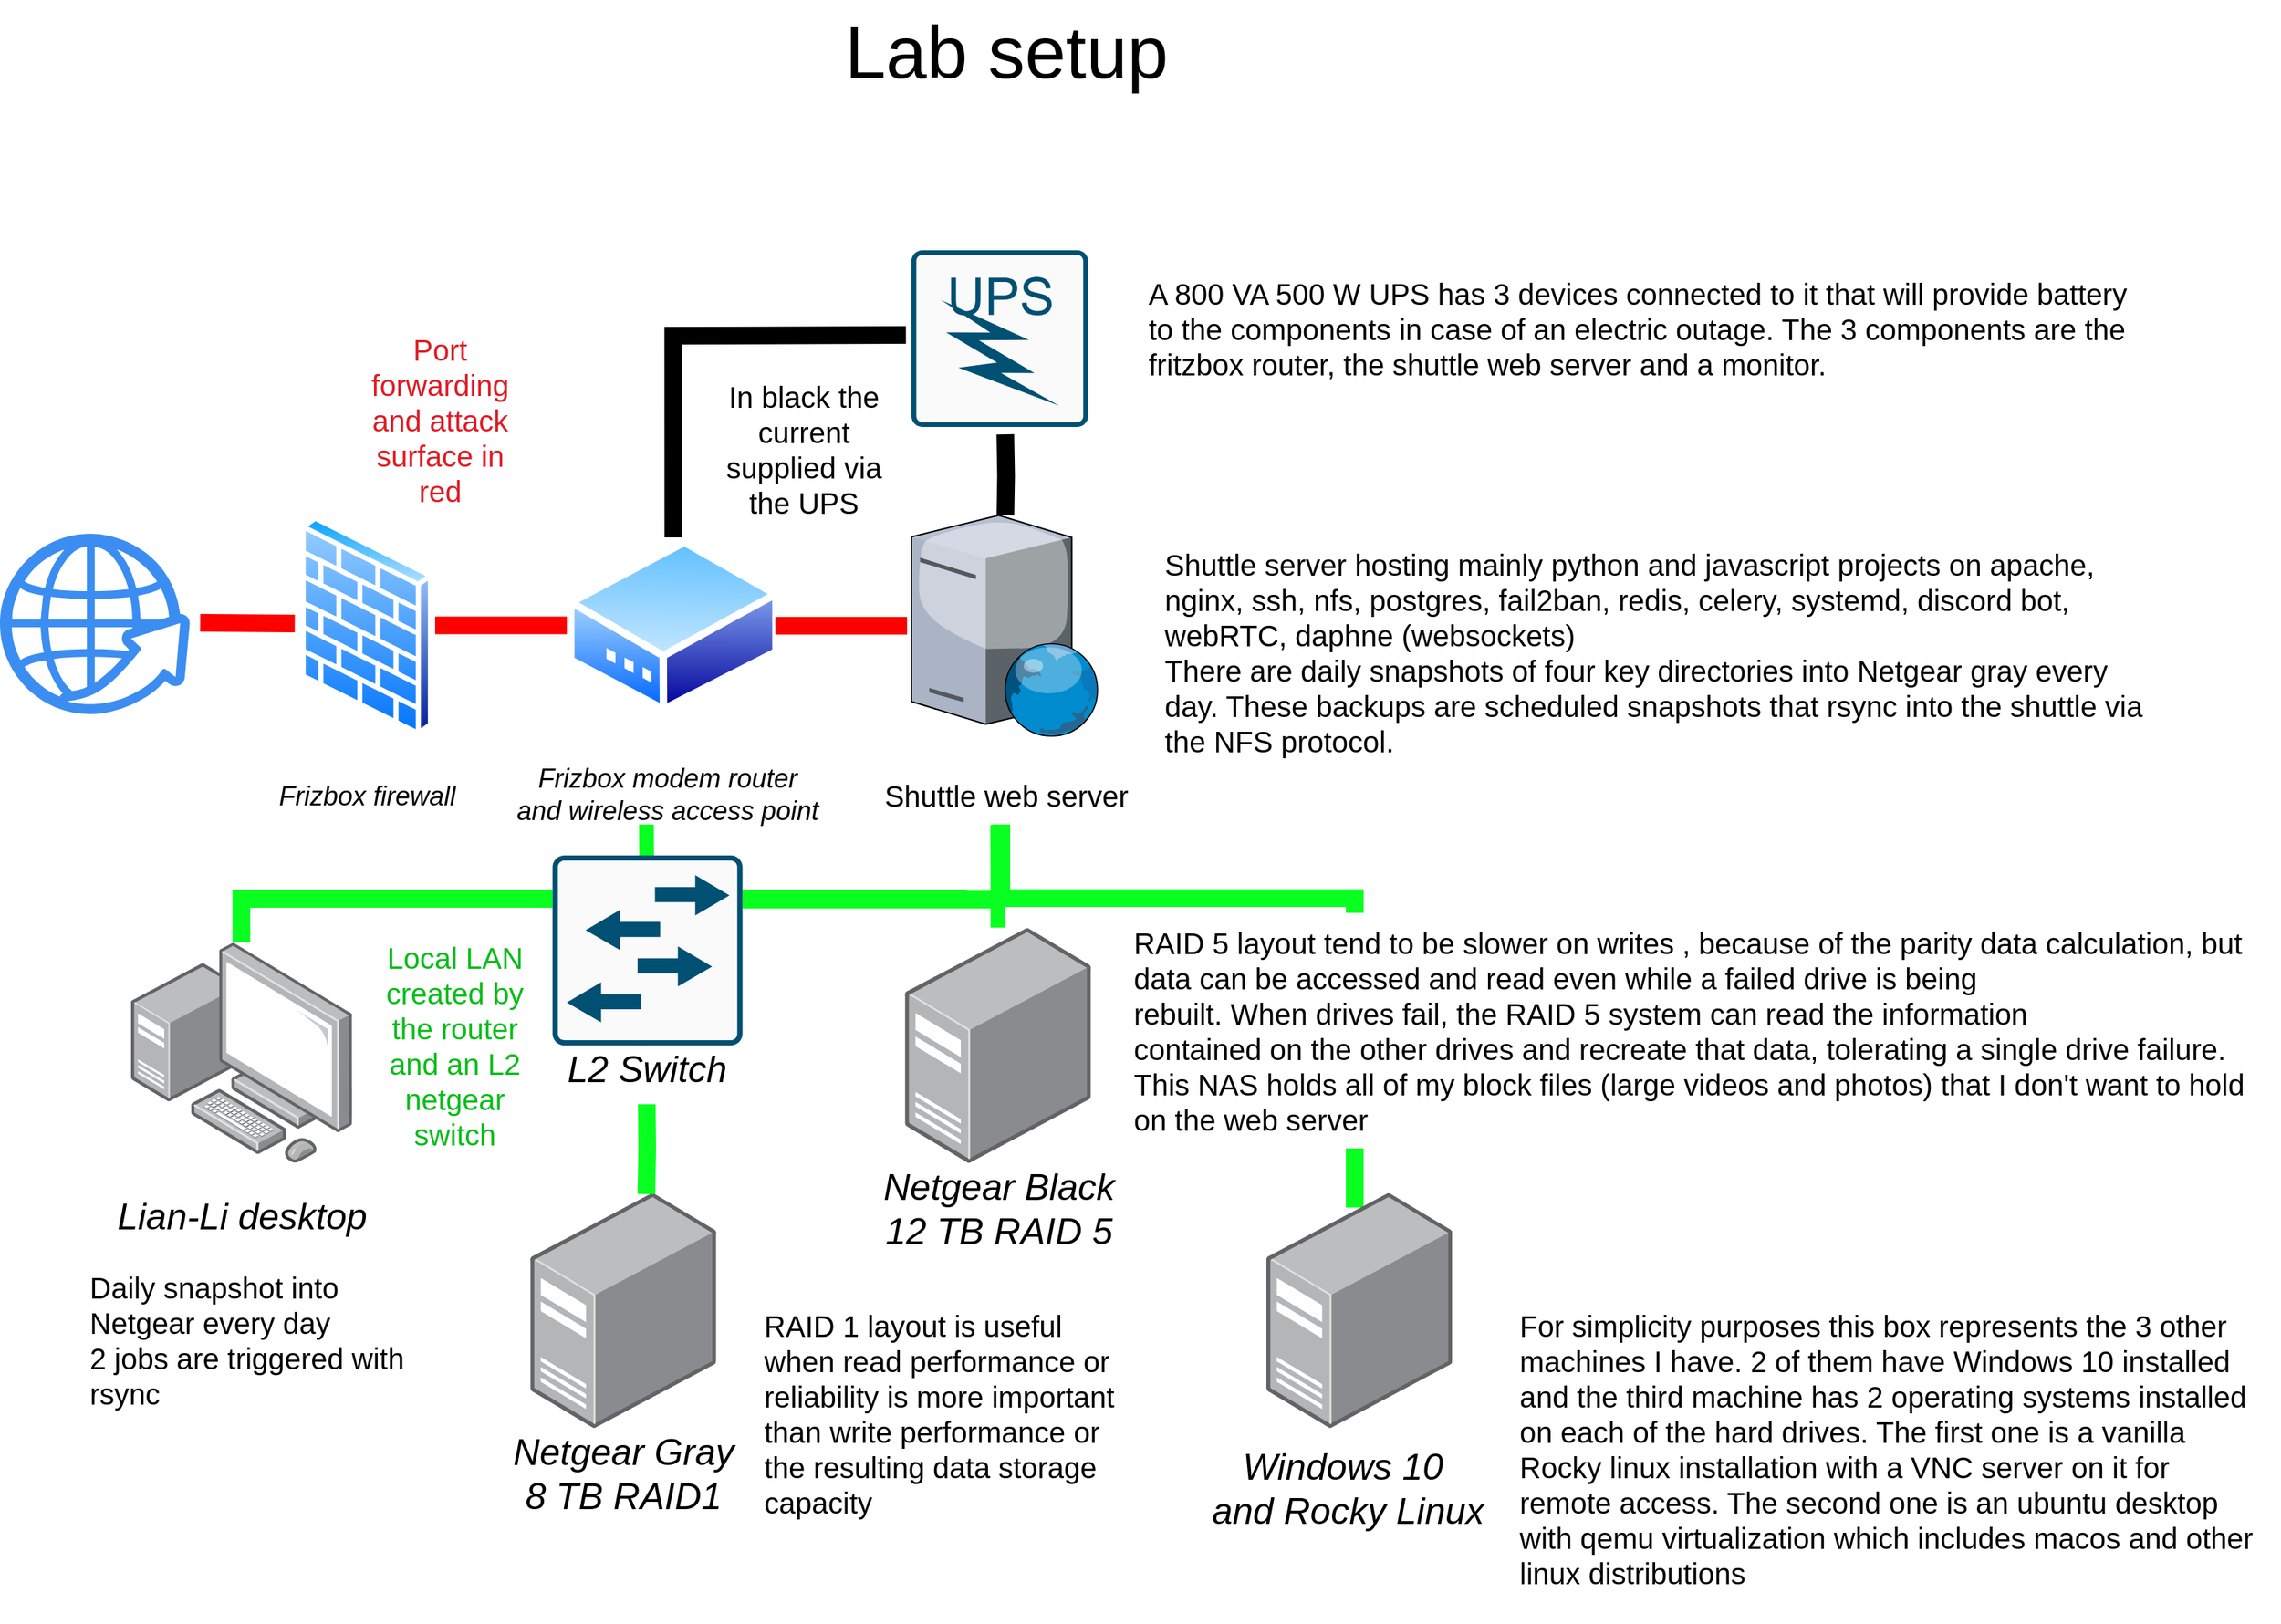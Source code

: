 <mxfile version="22.0.3" type="github">
  <diagram name="Page-1" id="6X-WFrr9iym6pTOmZrIH">
    <mxGraphModel dx="2098" dy="2278" grid="1" gridSize="10" guides="1" tooltips="1" connect="1" arrows="1" fold="1" page="1" pageScale="1" pageWidth="850" pageHeight="1100" math="0" shadow="0">
      <root>
        <mxCell id="0" />
        <mxCell id="1" parent="0" />
        <mxCell id="-eqFP2rU3eeV0thoWfOZ-1" value="" style="points=[];aspect=fixed;html=1;align=center;shadow=0;dashed=0;image;image=img/lib/allied_telesis/computer_and_terminals/Server_Desktop.svg;" parent="1" vertex="1">
          <mxGeometry x="714.59" y="470" width="126.22" height="160" as="geometry" />
        </mxCell>
        <mxCell id="-eqFP2rU3eeV0thoWfOZ-2" value="&lt;div&gt;&lt;font style=&quot;font-size: 25px;&quot;&gt;&lt;i&gt;&lt;font style=&quot;font-size: 25px;&quot;&gt;Netgear Black&lt;/font&gt;&lt;/i&gt;&lt;/font&gt;&lt;/div&gt;&lt;div&gt;&lt;font style=&quot;font-size: 25px;&quot;&gt;&lt;i&gt;&lt;font style=&quot;font-size: 25px;&quot;&gt;12 TB RAID 5&lt;br&gt;&lt;/font&gt;&lt;/i&gt;&lt;/font&gt;&lt;/div&gt;" style="text;html=1;align=center;verticalAlign=middle;resizable=0;points=[];autosize=1;strokeColor=none;fillColor=none;" parent="1" vertex="1">
          <mxGeometry x="687.7" y="620" width="180" height="80" as="geometry" />
        </mxCell>
        <mxCell id="-eqFP2rU3eeV0thoWfOZ-3" value="" style="points=[];aspect=fixed;html=1;align=center;shadow=0;dashed=0;image;image=img/lib/allied_telesis/computer_and_terminals/Server_Desktop.svg;" parent="1" vertex="1">
          <mxGeometry x="460.13" y="650" width="126.22" height="160" as="geometry" />
        </mxCell>
        <mxCell id="-eqFP2rU3eeV0thoWfOZ-4" value="&lt;div&gt;&lt;font style=&quot;font-size: 25px;&quot;&gt;&lt;i&gt;&lt;font style=&quot;font-size: 25px;&quot;&gt;Netgear Gray&lt;/font&gt;&lt;/i&gt;&lt;/font&gt;&lt;/div&gt;&lt;div&gt;&lt;font style=&quot;font-size: 25px;&quot;&gt;&lt;i&gt;&lt;font style=&quot;font-size: 25px;&quot;&gt;8 TB RAID1&lt;br&gt;&lt;/font&gt;&lt;/i&gt;&lt;/font&gt;&lt;/div&gt;" style="text;html=1;align=center;verticalAlign=middle;resizable=0;points=[];autosize=1;strokeColor=none;fillColor=none;" parent="1" vertex="1">
          <mxGeometry x="438.24" y="800" width="170" height="80" as="geometry" />
        </mxCell>
        <mxCell id="-eqFP2rU3eeV0thoWfOZ-5" value="" style="points=[];aspect=fixed;html=1;align=center;shadow=0;dashed=0;image;image=img/lib/allied_telesis/computer_and_terminals/Personal_Computer_with_Server.svg;fontSize=25;" parent="1" vertex="1">
          <mxGeometry x="188.95" y="480" width="150" height="150" as="geometry" />
        </mxCell>
        <mxCell id="-eqFP2rU3eeV0thoWfOZ-7" value="" style="verticalLabelPosition=bottom;sketch=0;aspect=fixed;html=1;verticalAlign=top;strokeColor=none;align=center;outlineConnect=0;shape=mxgraph.citrix.web_server;fontSize=25;" parent="1" vertex="1">
          <mxGeometry x="718.95" y="190" width="127.5" height="150" as="geometry" />
        </mxCell>
        <mxCell id="-eqFP2rU3eeV0thoWfOZ-8" value="" style="aspect=fixed;perimeter=ellipsePerimeter;html=1;align=center;shadow=0;dashed=0;spacingTop=3;image;image=img/lib/active_directory/modem.svg;fontSize=25;" parent="1" vertex="1">
          <mxGeometry x="484.95" y="205" width="144.58" height="120" as="geometry" />
        </mxCell>
        <mxCell id="-eqFP2rU3eeV0thoWfOZ-9" value="" style="sketch=0;html=1;aspect=fixed;strokeColor=none;shadow=0;align=center;verticalAlign=top;fillColor=#3B8DF1;shape=mxgraph.gcp2.globe_world;fontSize=25;" parent="1" vertex="1">
          <mxGeometry x="100" y="202.5" width="128.95" height="122.5" as="geometry" />
        </mxCell>
        <mxCell id="-eqFP2rU3eeV0thoWfOZ-10" value="" style="aspect=fixed;perimeter=ellipsePerimeter;html=1;align=center;shadow=0;dashed=0;spacingTop=3;image;image=img/lib/active_directory/firewall.svg;fontSize=25;" parent="1" vertex="1">
          <mxGeometry x="303.2" y="190" width="91.5" height="150" as="geometry" />
        </mxCell>
        <mxCell id="-eqFP2rU3eeV0thoWfOZ-11" value="&lt;font style=&quot;font-size: 25px;&quot;&gt;&lt;i&gt;&lt;font style=&quot;font-size: 25px;&quot;&gt;Lian-Li desktop&lt;br&gt;&lt;/font&gt;&lt;/i&gt;&lt;/font&gt;" style="text;html=1;align=center;verticalAlign=middle;resizable=0;points=[];autosize=1;strokeColor=none;fillColor=none;" parent="1" vertex="1">
          <mxGeometry x="168.95" y="640" width="190" height="50" as="geometry" />
        </mxCell>
        <mxCell id="-eqFP2rU3eeV0thoWfOZ-12" value="&lt;font style=&quot;font-size: 18px;&quot;&gt;&lt;i&gt;&lt;font style=&quot;font-size: 18px;&quot;&gt;&lt;font style=&quot;font-size: 18px;&quot;&gt;Frizbox firewall&lt;/font&gt;&lt;br&gt;&lt;/font&gt;&lt;/i&gt;&lt;/font&gt;" style="text;html=1;align=center;verticalAlign=middle;resizable=0;points=[];autosize=1;strokeColor=none;fillColor=none;" parent="1" vertex="1">
          <mxGeometry x="278.95" y="361.25" width="140" height="40" as="geometry" />
        </mxCell>
        <mxCell id="-eqFP2rU3eeV0thoWfOZ-13" value="&lt;div style=&quot;font-size: 18px;&quot;&gt;&lt;font style=&quot;font-size: 18px;&quot;&gt;&lt;i&gt;&lt;font style=&quot;font-size: 18px;&quot;&gt;Frizbox modem router &lt;br&gt;&lt;/font&gt;&lt;/i&gt;&lt;/font&gt;&lt;/div&gt;&lt;div style=&quot;font-size: 18px;&quot;&gt;&lt;font style=&quot;font-size: 18px;&quot;&gt;&lt;i&gt;&lt;font style=&quot;font-size: 18px;&quot;&gt;and wireless access point&lt;br&gt;&lt;/font&gt;&lt;/i&gt;&lt;/font&gt;&lt;/div&gt;" style="text;html=1;align=center;verticalAlign=middle;resizable=0;points=[];autosize=1;strokeColor=none;fillColor=none;" parent="1" vertex="1">
          <mxGeometry x="438.24" y="350" width="230" height="60" as="geometry" />
        </mxCell>
        <mxCell id="-eqFP2rU3eeV0thoWfOZ-15" value="&lt;font style=&quot;font-size: 20px;&quot;&gt;Shuttle web server&lt;/font&gt;" style="text;html=1;align=center;verticalAlign=middle;resizable=0;points=[];autosize=1;strokeColor=none;fillColor=none;" parent="1" vertex="1">
          <mxGeometry x="687.7" y="360" width="190" height="40" as="geometry" />
        </mxCell>
        <mxCell id="-eqFP2rU3eeV0thoWfOZ-17" value="RAID 1 layout is useful when read performance or reliability is more important than write performance or the resulting data storage capacity" style="text;whiteSpace=wrap;html=1;fontSize=20;" parent="1" vertex="1">
          <mxGeometry x="616.65" y="722" width="251.05" height="192" as="geometry" />
        </mxCell>
        <mxCell id="-eqFP2rU3eeV0thoWfOZ-23" style="edgeStyle=orthogonalEdgeStyle;rounded=0;orthogonalLoop=1;jettySize=auto;html=1;fontSize=20;strokeWidth=12;strokeColor=#08FF20;endArrow=none;endFill=0;" parent="1" edge="1" source="GyX89RhuofYwBkEsnLCB-9">
          <mxGeometry relative="1" as="geometry">
            <mxPoint x="538.95" y="651" as="sourcePoint" />
            <mxPoint x="778.95" y="451" as="targetPoint" />
            <Array as="points">
              <mxPoint x="538.95" y="451" />
            </Array>
          </mxGeometry>
        </mxCell>
        <mxCell id="-eqFP2rU3eeV0thoWfOZ-25" style="edgeStyle=orthogonalEdgeStyle;rounded=0;orthogonalLoop=1;jettySize=auto;html=1;fontSize=20;strokeWidth=10;strokeColor=#08FF20;endArrow=none;endFill=0;entryX=0.473;entryY=1.007;entryDx=0;entryDy=0;entryPerimeter=0;" parent="1" source="-eqFP2rU3eeV0thoWfOZ-1" target="-eqFP2rU3eeV0thoWfOZ-15" edge="1">
          <mxGeometry relative="1" as="geometry">
            <mxPoint x="776.95" y="450" as="sourcePoint" />
            <mxPoint x="776.95" y="410" as="targetPoint" />
            <Array as="points" />
          </mxGeometry>
        </mxCell>
        <mxCell id="-eqFP2rU3eeV0thoWfOZ-26" style="edgeStyle=orthogonalEdgeStyle;rounded=0;orthogonalLoop=1;jettySize=auto;html=1;fontSize=20;strokeWidth=10;strokeColor=#08FF20;endArrow=none;endFill=0;" parent="1" edge="1">
          <mxGeometry relative="1" as="geometry">
            <mxPoint x="539.24" y="460" as="sourcePoint" />
            <mxPoint x="538.95" y="399.999" as="targetPoint" />
            <Array as="points">
              <mxPoint x="539.24" y="430" />
              <mxPoint x="539.24" y="430" />
            </Array>
          </mxGeometry>
        </mxCell>
        <mxCell id="-eqFP2rU3eeV0thoWfOZ-27" value="&lt;font&gt;Local LAN created by the router and an L2 netgear switch &lt;/font&gt;" style="text;html=1;strokeColor=none;fillColor=none;align=center;verticalAlign=middle;whiteSpace=wrap;rounded=0;fontSize=20;fontColor=#06bd18;" parent="1" vertex="1">
          <mxGeometry x="358.95" y="480" width="100" height="140" as="geometry" />
        </mxCell>
        <mxCell id="-eqFP2rU3eeV0thoWfOZ-28" value="" style="endArrow=none;html=1;rounded=0;strokeColor=#FF0000;strokeWidth=12;fontSize=20;fontColor=#06BD18;exitX=1;exitY=0.5;exitDx=0;exitDy=0;" parent="1" edge="1">
          <mxGeometry width="50" height="50" relative="1" as="geometry">
            <mxPoint x="626.53" y="265" as="sourcePoint" />
            <mxPoint x="715.95" y="265" as="targetPoint" />
          </mxGeometry>
        </mxCell>
        <mxCell id="-eqFP2rU3eeV0thoWfOZ-29" value="" style="endArrow=none;html=1;rounded=0;strokeColor=#FF0000;strokeWidth=12;fontSize=20;fontColor=#06BD18;exitX=1;exitY=0.5;exitDx=0;exitDy=0;" parent="1" edge="1">
          <mxGeometry width="50" height="50" relative="1" as="geometry">
            <mxPoint x="395.53" y="264.71" as="sourcePoint" />
            <mxPoint x="484.95" y="264.71" as="targetPoint" />
          </mxGeometry>
        </mxCell>
        <mxCell id="-eqFP2rU3eeV0thoWfOZ-31" value="Shuttle server hosting mainly python and javascript projects on apache, nginx, ssh, nfs, postgres, fail2ban, redis, celery, systemd, discord bot, webRTC, daphne (websockets)&lt;br&gt;There are daily snapshots of four key directories into Netgear gray every day. These backups are scheduled snapshots that rsync into the shuttle via the NFS protocol.&lt;br&gt;" style="text;whiteSpace=wrap;html=1;fontSize=20;" parent="1" vertex="1">
          <mxGeometry x="888.95" y="205" width="670.71" height="169" as="geometry" />
        </mxCell>
        <mxCell id="-eqFP2rU3eeV0thoWfOZ-33" value="&lt;div&gt;Daily snapshot into Netgear every day&lt;br&gt;&lt;/div&gt;&lt;div&gt;2 jobs are triggered with rsync &lt;br&gt;&lt;/div&gt;" style="text;whiteSpace=wrap;html=1;fontSize=20;" parent="1" vertex="1">
          <mxGeometry x="158.95" y="696" width="221.05" height="244" as="geometry" />
        </mxCell>
        <mxCell id="-eqFP2rU3eeV0thoWfOZ-34" value="&lt;font style=&quot;font-size: 50px;&quot; color=&quot;#000000&quot;&gt;Lab setup&lt;/font&gt;&lt;font style=&quot;font-size: 50px;&quot; color=&quot;#000000&quot;&gt;&lt;br&gt;&lt;/font&gt;" style="text;html=1;align=center;verticalAlign=middle;resizable=0;points=[];autosize=1;strokeColor=none;fillColor=none;fontSize=20;fontColor=#06BD18;" parent="1" vertex="1">
          <mxGeometry x="662.7" y="-160" width="240" height="70" as="geometry" />
        </mxCell>
        <mxCell id="GyX89RhuofYwBkEsnLCB-3" style="edgeStyle=orthogonalEdgeStyle;rounded=0;orthogonalLoop=1;jettySize=auto;html=1;exitX=0.5;exitY=1;exitDx=0;exitDy=0;exitPerimeter=0;strokeWidth=12;endArrow=none;endFill=0;" edge="1" parent="1" target="-eqFP2rU3eeV0thoWfOZ-7">
          <mxGeometry relative="1" as="geometry">
            <mxPoint x="782.7" y="135" as="sourcePoint" />
          </mxGeometry>
        </mxCell>
        <mxCell id="GyX89RhuofYwBkEsnLCB-4" style="edgeStyle=orthogonalEdgeStyle;rounded=0;orthogonalLoop=1;jettySize=auto;html=1;entryX=0.5;entryY=0;entryDx=0;entryDy=0;endArrow=none;endFill=0;strokeWidth=12;" edge="1" parent="1" target="-eqFP2rU3eeV0thoWfOZ-8">
          <mxGeometry relative="1" as="geometry">
            <mxPoint x="715.2" y="67.538" as="sourcePoint" />
          </mxGeometry>
        </mxCell>
        <mxCell id="GyX89RhuofYwBkEsnLCB-5" value="A 800 VA 500 W UPS has 3 devices connected to it that will provide battery to the components in case of an electric outage. The 3 components are the fritzbox router, the shuttle web server and a monitor. " style="text;whiteSpace=wrap;html=1;fontSize=20;" vertex="1" parent="1">
          <mxGeometry x="877.7" y="21" width="670.71" height="169" as="geometry" />
        </mxCell>
        <mxCell id="GyX89RhuofYwBkEsnLCB-6" value="&lt;font color=&quot;#e01b24&quot;&gt;Port forwarding and attack surface in red&lt;br&gt;&lt;/font&gt;" style="text;html=1;strokeColor=none;fillColor=none;align=center;verticalAlign=middle;whiteSpace=wrap;rounded=0;fontSize=20;" vertex="1" parent="1">
          <mxGeometry x="338.95" y="110" width="120" height="30" as="geometry" />
        </mxCell>
        <mxCell id="-eqFP2rU3eeV0thoWfOZ-30" value="" style="endArrow=none;html=1;rounded=0;strokeColor=#FF0000;strokeWidth=12;fontSize=20;fontColor=#06BD18;" parent="1" edge="1">
          <mxGeometry width="50" height="50" relative="1" as="geometry">
            <mxPoint x="235.95" y="263" as="sourcePoint" />
            <mxPoint x="300.2" y="263.46" as="targetPoint" />
          </mxGeometry>
        </mxCell>
        <mxCell id="-eqFP2rU3eeV0thoWfOZ-21" value="" style="line;strokeWidth=12;rotatable=0;dashed=0;labelPosition=right;align=left;verticalAlign=middle;spacingTop=0;spacingLeft=6;points=[];portConstraint=eastwest;rounded=0;sketch=0;fontSize=20;strokeColor=#08FF20;" parent="1" vertex="1">
          <mxGeometry x="308.95" y="431" width="447.71" height="39" as="geometry" />
        </mxCell>
        <mxCell id="-eqFP2rU3eeV0thoWfOZ-22" style="edgeStyle=orthogonalEdgeStyle;rounded=0;orthogonalLoop=1;jettySize=auto;html=1;fontSize=20;strokeWidth=12;strokeColor=#08FF20;endArrow=none;endFill=0;" parent="1" source="-eqFP2rU3eeV0thoWfOZ-5" target="-eqFP2rU3eeV0thoWfOZ-21" edge="1">
          <mxGeometry relative="1" as="geometry" />
        </mxCell>
        <mxCell id="GyX89RhuofYwBkEsnLCB-8" value="In black the current supplied via the UPS" style="text;html=1;strokeColor=none;fillColor=none;align=center;verticalAlign=middle;whiteSpace=wrap;rounded=0;fontSize=20;" vertex="1" parent="1">
          <mxGeometry x="586.35" y="90" width="120" height="110" as="geometry" />
        </mxCell>
        <mxCell id="GyX89RhuofYwBkEsnLCB-10" value="" style="edgeStyle=orthogonalEdgeStyle;rounded=0;orthogonalLoop=1;jettySize=auto;html=1;fontSize=20;strokeWidth=12;strokeColor=#08FF20;endArrow=none;endFill=0;" edge="1" parent="1" source="GyX89RhuofYwBkEsnLCB-17" target="GyX89RhuofYwBkEsnLCB-9">
          <mxGeometry relative="1" as="geometry">
            <mxPoint x="538.95" y="651" as="sourcePoint" />
            <mxPoint x="778.95" y="451" as="targetPoint" />
            <Array as="points" />
          </mxGeometry>
        </mxCell>
        <mxCell id="GyX89RhuofYwBkEsnLCB-12" style="edgeStyle=orthogonalEdgeStyle;rounded=0;orthogonalLoop=1;jettySize=auto;html=1;entryX=0.475;entryY=0.063;entryDx=0;entryDy=0;entryPerimeter=0;strokeWidth=12;endArrow=none;endFill=0;strokeColor=#08ff20;" edge="1" parent="1" source="-eqFP2rU3eeV0thoWfOZ-15" target="GyX89RhuofYwBkEsnLCB-11">
          <mxGeometry relative="1" as="geometry">
            <Array as="points">
              <mxPoint x="780" y="450" />
              <mxPoint x="1020" y="450" />
            </Array>
          </mxGeometry>
        </mxCell>
        <mxCell id="GyX89RhuofYwBkEsnLCB-9" value="" style="sketch=0;points=[[0.015,0.015,0],[0.985,0.015,0],[0.985,0.985,0],[0.015,0.985,0],[0.25,0,0],[0.5,0,0],[0.75,0,0],[1,0.25,0],[1,0.5,0],[1,0.75,0],[0.75,1,0],[0.5,1,0],[0.25,1,0],[0,0.75,0],[0,0.5,0],[0,0.25,0]];verticalLabelPosition=bottom;html=1;verticalAlign=top;aspect=fixed;align=center;pointerEvents=1;shape=mxgraph.cisco19.rect;prIcon=l2_switch;fillColor=#FAFAFA;strokeColor=#005073;" vertex="1" parent="1">
          <mxGeometry x="475.24" y="421" width="129" height="129" as="geometry" />
        </mxCell>
        <mxCell id="GyX89RhuofYwBkEsnLCB-11" value="" style="points=[];aspect=fixed;html=1;align=center;shadow=0;dashed=0;image;image=img/lib/allied_telesis/computer_and_terminals/Server_Desktop.svg;" vertex="1" parent="1">
          <mxGeometry x="960" y="650" width="126.22" height="160" as="geometry" />
        </mxCell>
        <mxCell id="-eqFP2rU3eeV0thoWfOZ-16" value="RAID 5 layout tend to be slower on writes , because of the parity data calculation, but &lt;br&gt;data can be accessed and read even while a failed drive is being &lt;br&gt;rebuilt. When drives fail, the RAID 5 system can read the information &lt;br&gt;contained on the other drives and recreate that data, tolerating a single drive failure.&lt;div&gt;This NAS holds all of my block files (large videos and photos) that I don&#39;t want to hold &lt;br&gt;&lt;/div&gt;&lt;div&gt;on the web server &lt;br&gt;&lt;/div&gt;" style="text;html=1;align=left;verticalAlign=middle;resizable=0;points=[];autosize=1;fontSize=20;rounded=0;fillColor=#FFFFFF;" parent="1" vertex="1">
          <mxGeometry x="867.7" y="460" width="780" height="160" as="geometry" />
        </mxCell>
        <mxCell id="GyX89RhuofYwBkEsnLCB-13" value="For simplicity purposes this box represents the 3 other machines I have. 2 of them have Windows 10 installed and the third machine has 2 operating systems installed on each of the hard drives. The first one is a vanilla Rocky linux installation with a VNC server on it for remote access. The second one is an ubuntu desktop with qemu virtualization which includes macos and other linux distributions&amp;nbsp; " style="text;whiteSpace=wrap;html=1;fontSize=20;" vertex="1" parent="1">
          <mxGeometry x="1130" y="722" width="510" height="220" as="geometry" />
        </mxCell>
        <mxCell id="GyX89RhuofYwBkEsnLCB-16" value="&lt;div&gt;&lt;font style=&quot;font-size: 25px;&quot;&gt;&lt;i&gt;&lt;font style=&quot;font-size: 25px;&quot;&gt;Windows 10&amp;nbsp;&lt;/font&gt;&lt;/i&gt;&lt;/font&gt;&lt;/div&gt;&lt;div&gt;&lt;font style=&quot;font-size: 25px;&quot;&gt;&lt;i&gt;&lt;font style=&quot;font-size: 25px;&quot;&gt;and Rocky Linux&lt;br&gt;&lt;/font&gt;&lt;/i&gt;&lt;/font&gt;&lt;/div&gt;" style="text;html=1;align=center;verticalAlign=middle;resizable=0;points=[];autosize=1;strokeColor=none;fillColor=none;" vertex="1" parent="1">
          <mxGeometry x="910" y="810" width="210" height="80" as="geometry" />
        </mxCell>
        <mxCell id="GyX89RhuofYwBkEsnLCB-19" value="" style="sketch=0;points=[[0.015,0.015,0],[0.985,0.015,0],[0.985,0.985,0],[0.015,0.985,0],[0.25,0,0],[0.5,0,0],[0.75,0,0],[1,0.25,0],[1,0.5,0],[1,0.75,0],[0.75,1,0],[0.5,1,0],[0.25,1,0],[0,0.75,0],[0,0.5,0],[0,0.25,0]];verticalLabelPosition=bottom;html=1;verticalAlign=top;aspect=fixed;align=center;pointerEvents=1;shape=mxgraph.cisco19.rect;prIcon=ups;fillColor=#FAFAFA;strokeColor=#005073;" vertex="1" parent="1">
          <mxGeometry x="718.95" y="10" width="120" height="120" as="geometry" />
        </mxCell>
        <mxCell id="GyX89RhuofYwBkEsnLCB-20" value="" style="edgeStyle=orthogonalEdgeStyle;rounded=0;orthogonalLoop=1;jettySize=auto;html=1;fontSize=20;strokeWidth=12;strokeColor=#08FF20;endArrow=none;endFill=0;" edge="1" parent="1" target="GyX89RhuofYwBkEsnLCB-17">
          <mxGeometry relative="1" as="geometry">
            <mxPoint x="538.95" y="651" as="sourcePoint" />
            <mxPoint x="540" y="550" as="targetPoint" />
            <Array as="points" />
          </mxGeometry>
        </mxCell>
        <mxCell id="GyX89RhuofYwBkEsnLCB-17" value="&lt;div&gt;&lt;font style=&quot;font-size: 25px;&quot;&gt;&lt;i&gt;&lt;font style=&quot;font-size: 25px;&quot;&gt;L2 Switch&lt;br&gt;&lt;/font&gt;&lt;/i&gt;&lt;/font&gt;&lt;/div&gt;" style="text;html=1;align=center;verticalAlign=middle;resizable=0;points=[];autosize=1;strokeColor=none;fillColor=none;labelBackgroundColor=default;" vertex="1" parent="1">
          <mxGeometry x="474.24" y="540" width="130" height="50" as="geometry" />
        </mxCell>
      </root>
    </mxGraphModel>
  </diagram>
</mxfile>
